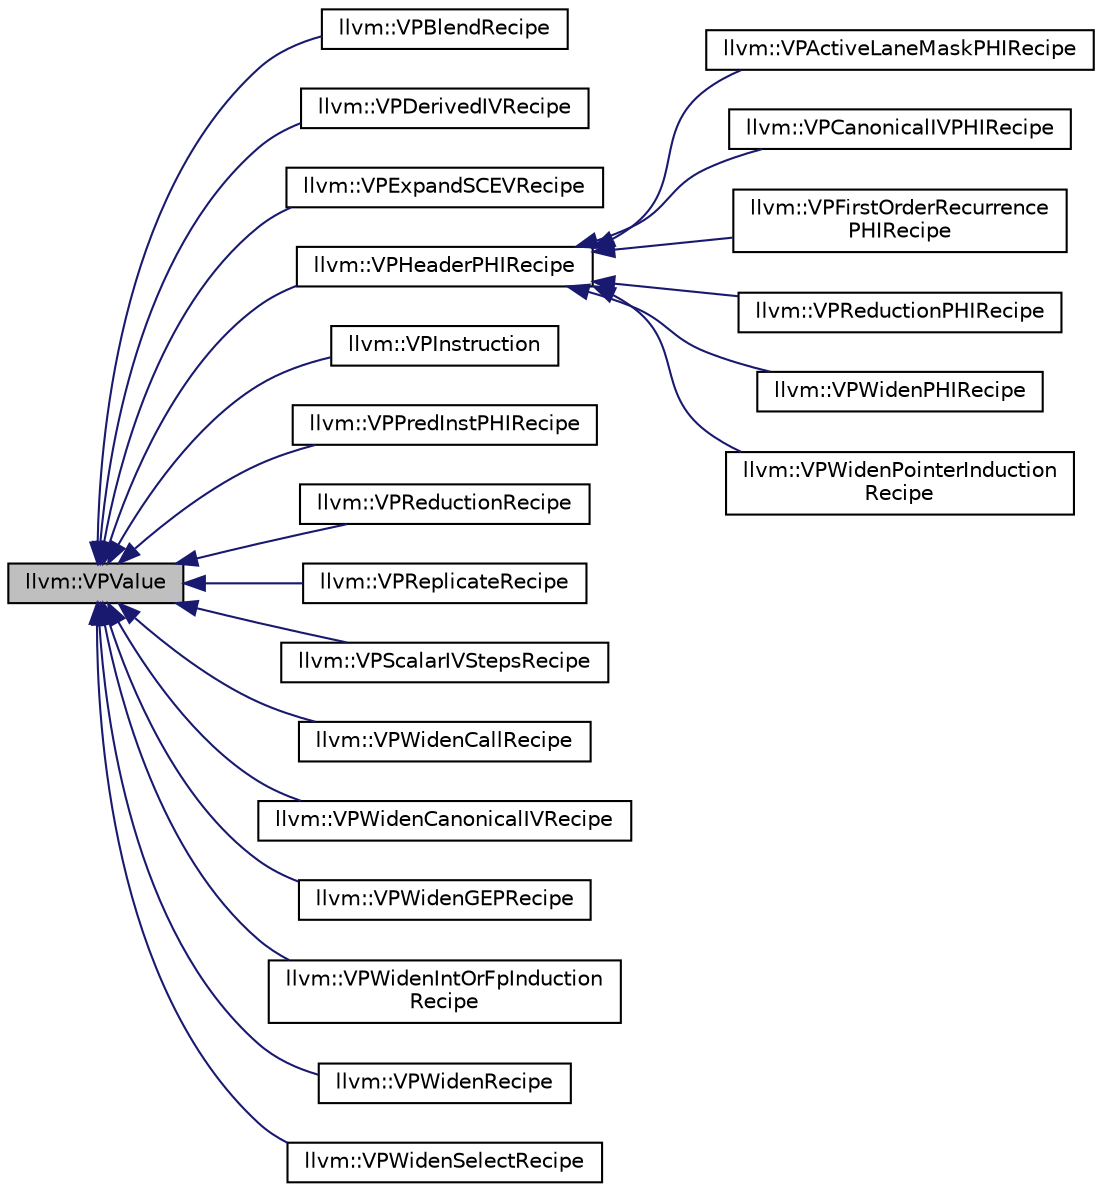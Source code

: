 digraph "llvm::VPValue"
{
 // LATEX_PDF_SIZE
  bgcolor="transparent";
  edge [fontname="Helvetica",fontsize="10",labelfontname="Helvetica",labelfontsize="10"];
  node [fontname="Helvetica",fontsize="10",shape=record];
  rankdir="LR";
  Node1 [label="llvm::VPValue",height=0.2,width=0.4,color="black", fillcolor="grey75", style="filled", fontcolor="black",tooltip=" "];
  Node1 -> Node2 [dir="back",color="midnightblue",fontsize="10",style="solid",fontname="Helvetica"];
  Node2 [label="llvm::VPBlendRecipe",height=0.2,width=0.4,color="black",URL="$classllvm_1_1VPBlendRecipe.html",tooltip="A recipe for vectorizing a phi-node as a sequence of mask-based select instructions."];
  Node1 -> Node3 [dir="back",color="midnightblue",fontsize="10",style="solid",fontname="Helvetica"];
  Node3 [label="llvm::VPDerivedIVRecipe",height=0.2,width=0.4,color="black",URL="$classllvm_1_1VPDerivedIVRecipe.html",tooltip="A recipe for converting the canonical IV value to the corresponding value of an IV with different sta..."];
  Node1 -> Node4 [dir="back",color="midnightblue",fontsize="10",style="solid",fontname="Helvetica"];
  Node4 [label="llvm::VPExpandSCEVRecipe",height=0.2,width=0.4,color="black",URL="$classllvm_1_1VPExpandSCEVRecipe.html",tooltip="Recipe to expand a SCEV expression."];
  Node1 -> Node5 [dir="back",color="midnightblue",fontsize="10",style="solid",fontname="Helvetica"];
  Node5 [label="llvm::VPHeaderPHIRecipe",height=0.2,width=0.4,color="black",URL="$classllvm_1_1VPHeaderPHIRecipe.html",tooltip="A pure virtual base class for all recipes modeling header phis, including phis for first order recurr..."];
  Node5 -> Node6 [dir="back",color="midnightblue",fontsize="10",style="solid",fontname="Helvetica"];
  Node6 [label="llvm::VPActiveLaneMaskPHIRecipe",height=0.2,width=0.4,color="black",URL="$classllvm_1_1VPActiveLaneMaskPHIRecipe.html",tooltip="A recipe for generating the active lane mask for the vector loop that is used to predicate the vector..."];
  Node5 -> Node7 [dir="back",color="midnightblue",fontsize="10",style="solid",fontname="Helvetica"];
  Node7 [label="llvm::VPCanonicalIVPHIRecipe",height=0.2,width=0.4,color="black",URL="$classllvm_1_1VPCanonicalIVPHIRecipe.html",tooltip="Canonical scalar induction phi of the vector loop."];
  Node5 -> Node8 [dir="back",color="midnightblue",fontsize="10",style="solid",fontname="Helvetica"];
  Node8 [label="llvm::VPFirstOrderRecurrence\lPHIRecipe",height=0.2,width=0.4,color="black",URL="$structllvm_1_1VPFirstOrderRecurrencePHIRecipe.html",tooltip="A recipe for handling first-order recurrence phis."];
  Node5 -> Node9 [dir="back",color="midnightblue",fontsize="10",style="solid",fontname="Helvetica"];
  Node9 [label="llvm::VPReductionPHIRecipe",height=0.2,width=0.4,color="black",URL="$classllvm_1_1VPReductionPHIRecipe.html",tooltip="A recipe for handling reduction phis."];
  Node5 -> Node10 [dir="back",color="midnightblue",fontsize="10",style="solid",fontname="Helvetica"];
  Node10 [label="llvm::VPWidenPHIRecipe",height=0.2,width=0.4,color="black",URL="$classllvm_1_1VPWidenPHIRecipe.html",tooltip="A recipe for handling header phis that are widened in the vector loop."];
  Node5 -> Node11 [dir="back",color="midnightblue",fontsize="10",style="solid",fontname="Helvetica"];
  Node11 [label="llvm::VPWidenPointerInduction\lRecipe",height=0.2,width=0.4,color="black",URL="$classllvm_1_1VPWidenPointerInductionRecipe.html",tooltip=" "];
  Node1 -> Node12 [dir="back",color="midnightblue",fontsize="10",style="solid",fontname="Helvetica"];
  Node12 [label="llvm::VPInstruction",height=0.2,width=0.4,color="black",URL="$classllvm_1_1VPInstruction.html",tooltip="This is a concrete Recipe that models a single VPlan-level instruction."];
  Node1 -> Node13 [dir="back",color="midnightblue",fontsize="10",style="solid",fontname="Helvetica"];
  Node13 [label="llvm::VPPredInstPHIRecipe",height=0.2,width=0.4,color="black",URL="$classllvm_1_1VPPredInstPHIRecipe.html",tooltip="VPPredInstPHIRecipe is a recipe for generating the phi nodes needed when control converges back from ..."];
  Node1 -> Node14 [dir="back",color="midnightblue",fontsize="10",style="solid",fontname="Helvetica"];
  Node14 [label="llvm::VPReductionRecipe",height=0.2,width=0.4,color="black",URL="$classllvm_1_1VPReductionRecipe.html",tooltip="A recipe to represent inloop reduction operations, performing a reduction on a vector operand into a ..."];
  Node1 -> Node15 [dir="back",color="midnightblue",fontsize="10",style="solid",fontname="Helvetica"];
  Node15 [label="llvm::VPReplicateRecipe",height=0.2,width=0.4,color="black",URL="$classllvm_1_1VPReplicateRecipe.html",tooltip="VPReplicateRecipe replicates a given instruction producing multiple scalar copies of the original sca..."];
  Node1 -> Node16 [dir="back",color="midnightblue",fontsize="10",style="solid",fontname="Helvetica"];
  Node16 [label="llvm::VPScalarIVStepsRecipe",height=0.2,width=0.4,color="black",URL="$classllvm_1_1VPScalarIVStepsRecipe.html",tooltip="A recipe for handling phi nodes of integer and floating-point inductions, producing their scalar valu..."];
  Node1 -> Node17 [dir="back",color="midnightblue",fontsize="10",style="solid",fontname="Helvetica"];
  Node17 [label="llvm::VPWidenCallRecipe",height=0.2,width=0.4,color="black",URL="$classllvm_1_1VPWidenCallRecipe.html",tooltip="A recipe for widening Call instructions."];
  Node1 -> Node18 [dir="back",color="midnightblue",fontsize="10",style="solid",fontname="Helvetica"];
  Node18 [label="llvm::VPWidenCanonicalIVRecipe",height=0.2,width=0.4,color="black",URL="$classllvm_1_1VPWidenCanonicalIVRecipe.html",tooltip="A Recipe for widening the canonical induction variable of the vector loop."];
  Node1 -> Node19 [dir="back",color="midnightblue",fontsize="10",style="solid",fontname="Helvetica"];
  Node19 [label="llvm::VPWidenGEPRecipe",height=0.2,width=0.4,color="black",URL="$classllvm_1_1VPWidenGEPRecipe.html",tooltip="A recipe for handling GEP instructions."];
  Node1 -> Node20 [dir="back",color="midnightblue",fontsize="10",style="solid",fontname="Helvetica"];
  Node20 [label="llvm::VPWidenIntOrFpInduction\lRecipe",height=0.2,width=0.4,color="black",URL="$classllvm_1_1VPWidenIntOrFpInductionRecipe.html",tooltip="A recipe for handling phi nodes of integer and floating-point inductions, producing their vector valu..."];
  Node1 -> Node21 [dir="back",color="midnightblue",fontsize="10",style="solid",fontname="Helvetica"];
  Node21 [label="llvm::VPWidenRecipe",height=0.2,width=0.4,color="black",URL="$classllvm_1_1VPWidenRecipe.html",tooltip="VPWidenRecipe is a recipe for producing a copy of vector type its ingredient."];
  Node1 -> Node22 [dir="back",color="midnightblue",fontsize="10",style="solid",fontname="Helvetica"];
  Node22 [label="llvm::VPWidenSelectRecipe",height=0.2,width=0.4,color="black",URL="$classllvm_1_1VPWidenSelectRecipe.html",tooltip="A recipe for widening select instructions."];
}
